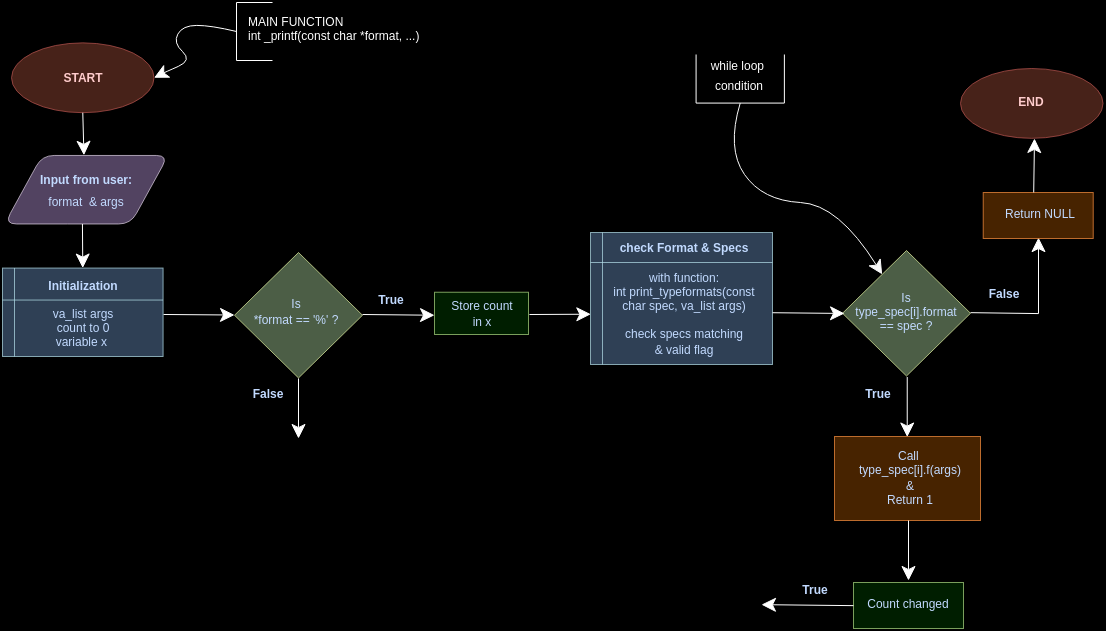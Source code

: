 <mxfile version="24.7.1" type="github">
  <diagram name="Page-1" id="4BZThhxY1CdLsWyg66Nv">
    <mxGraphModel dx="508" dy="501" grid="0" gridSize="10" guides="1" tooltips="1" connect="1" arrows="1" fold="1" page="1" pageScale="1" pageWidth="827" pageHeight="1169" background="#000000" math="0" shadow="0">
      <root>
        <mxCell id="0" />
        <mxCell id="1" parent="0" />
        <mxCell id="cnhxCptydQaN7Sn1GGuR-54" value="" style="strokeWidth=0.5;html=1;shape=mxgraph.flowchart.annotation_1;align=left;pointerEvents=1;strokeColor=#FFFFFF;rotation=-90;" vertex="1" parent="1">
          <mxGeometry x="397.72" y="58.07" width="24.29" height="44.15" as="geometry" />
        </mxCell>
        <mxCell id="cnhxCptydQaN7Sn1GGuR-25" value="" style="endArrow=classic;html=1;rounded=0;strokeColor=#FFFFFF;strokeWidth=0.5;exitX=1;exitY=0.5;exitDx=0;exitDy=0;" edge="1" parent="1">
          <mxGeometry width="50" height="50" relative="1" as="geometry">
            <mxPoint x="525" y="197.08" as="sourcePoint" />
            <mxPoint x="559" y="159.54" as="targetPoint" />
            <Array as="points">
              <mxPoint x="559" y="197.54" />
            </Array>
          </mxGeometry>
        </mxCell>
        <mxCell id="cnhxCptydQaN7Sn1GGuR-46" value="" style="shape=internalStorage;whiteSpace=wrap;html=1;backgroundOutline=1;fillColor=#445C7A;strokeColor=#B5E0EB;dx=6;dy=15;strokeWidth=0.5;opacity=70;" vertex="1" parent="1">
          <mxGeometry x="335" y="157" width="91" height="66" as="geometry" />
        </mxCell>
        <mxCell id="cnhxCptydQaN7Sn1GGuR-1" value="" style="strokeWidth=0.5;html=1;shape=mxgraph.flowchart.annotation_1;align=left;pointerEvents=1;strokeColor=#FFFFFF;rotation=0;" vertex="1" parent="1">
          <mxGeometry x="158" y="42" width="18" height="29" as="geometry" />
        </mxCell>
        <mxCell id="cnhxCptydQaN7Sn1GGuR-2" value="" style="curved=1;endArrow=classic;html=1;rounded=0;strokeColor=#FFFFFF;exitX=0;exitY=0.5;exitDx=0;exitDy=0;exitPerimeter=0;strokeWidth=0.5;" edge="1" parent="1" source="cnhxCptydQaN7Sn1GGuR-1">
          <mxGeometry width="50" height="50" relative="1" as="geometry">
            <mxPoint x="130.553" y="84.005" as="sourcePoint" />
            <mxPoint x="116.776" y="79.641" as="targetPoint" />
            <Array as="points">
              <mxPoint x="145.281" y="53.456" />
              <mxPoint x="131.028" y="53.456" />
              <mxPoint x="126.277" y="62.185" />
              <mxPoint x="135.779" y="70.913" />
              <mxPoint x="122" y="77" />
            </Array>
          </mxGeometry>
        </mxCell>
        <mxCell id="cnhxCptydQaN7Sn1GGuR-3" value="" style="ellipse;whiteSpace=wrap;html=1;fillColor=#663124;strokeColor=#b85450;strokeWidth=0.5;opacity=70;" vertex="1" parent="1">
          <mxGeometry x="45.513" y="62.185" width="71.262" height="34.913" as="geometry" />
        </mxCell>
        <mxCell id="cnhxCptydQaN7Sn1GGuR-5" value="&lt;b style=&quot;font-size: 6px;&quot;&gt;&lt;font style=&quot;font-size: 6px;&quot; color=&quot;#ffcccc&quot;&gt;START&lt;/font&gt;&lt;/b&gt;" style="text;html=1;align=center;verticalAlign=middle;whiteSpace=wrap;rounded=0;fillColor=none;strokeColor=none;fontSize=6;" vertex="1" parent="1">
          <mxGeometry x="66.892" y="73.095" width="28.505" height="13.092" as="geometry" />
        </mxCell>
        <mxCell id="cnhxCptydQaN7Sn1GGuR-6" value="&lt;p style=&quot;line-height: 60%;&quot;&gt;&lt;br&gt;MAIN FUNCTION&lt;br&gt;&lt;br&gt;int _printf(const char *format, ...)&lt;br&gt;&lt;br&gt;&lt;/p&gt;" style="text;align=left;verticalAlign=middle;whiteSpace=wrap;rounded=0;fontColor=#FFFFFF;spacing=2;spacingTop=-1;fontSize=6;labelBackgroundColor=none;html=1;" vertex="1" parent="1">
          <mxGeometry x="162" y="46.68" width="116.94" height="19.64" as="geometry" />
        </mxCell>
        <mxCell id="cnhxCptydQaN7Sn1GGuR-7" value="" style="endArrow=classic;html=1;rounded=0;exitX=0.5;exitY=1;exitDx=0;exitDy=0;strokeColor=#FFFFFF;entryX=0.485;entryY=-0.003;entryDx=0;entryDy=0;entryPerimeter=0;strokeWidth=0.5;" edge="1" parent="1" source="cnhxCptydQaN7Sn1GGuR-3" target="cnhxCptydQaN7Sn1GGuR-8">
          <mxGeometry width="50" height="50" relative="1" as="geometry">
            <mxPoint x="143.38" y="203.145" as="sourcePoint" />
            <mxPoint x="81.145" y="134.628" as="targetPoint" />
          </mxGeometry>
        </mxCell>
        <mxCell id="cnhxCptydQaN7Sn1GGuR-8" value="" style="shape=parallelogram;html=1;strokeWidth=0.5;perimeter=parallelogramPerimeter;whiteSpace=wrap;rounded=1;arcSize=12;size=0.23;fillColor=#76608a;strokeColor=#E1D5E7;fontColor=#ffffff;opacity=70;" vertex="1" parent="1">
          <mxGeometry x="42" y="118.48" width="81.9" height="34.26" as="geometry" />
        </mxCell>
        <mxCell id="cnhxCptydQaN7Sn1GGuR-9" value="&lt;p style=&quot;line-height: 170%; font-size: 6px;&quot;&gt;&lt;font style=&quot;font-size: 6px;&quot;&gt;&lt;b style=&quot;font-size: 6px;&quot;&gt;Input from user: &lt;/b&gt;format&amp;nbsp; &amp;amp; args&lt;/font&gt;&lt;/p&gt;" style="text;html=1;align=center;verticalAlign=middle;whiteSpace=wrap;rounded=0;fillColor=none;strokeColor=none;strokeWidth=1;spacing=9;fontSize=6;fontColor=#C2DAFF;" vertex="1" parent="1">
          <mxGeometry x="51.03" y="129.07" width="63.56" height="13.09" as="geometry" />
        </mxCell>
        <mxCell id="cnhxCptydQaN7Sn1GGuR-12" value="" style="endArrow=classic;html=1;rounded=0;exitX=0.5;exitY=1;exitDx=0;exitDy=0;strokeColor=#FFFFFF;entryX=0.5;entryY=0;entryDx=0;entryDy=0;strokeWidth=0.5;" edge="1" parent="1" target="cnhxCptydQaN7Sn1GGuR-13">
          <mxGeometry width="50" height="50" relative="1" as="geometry">
            <mxPoint x="80.969" y="152.739" as="sourcePoint" />
            <mxPoint x="81.444" y="174.123" as="targetPoint" />
          </mxGeometry>
        </mxCell>
        <mxCell id="cnhxCptydQaN7Sn1GGuR-13" value="" style="shape=internalStorage;whiteSpace=wrap;html=1;backgroundOutline=1;fillColor=#445C7A;strokeColor=#B5E0EB;dx=6;dy=16;strokeWidth=0.5;opacity=70;" vertex="1" parent="1">
          <mxGeometry x="41" y="174.78" width="80.29" height="44.22" as="geometry" />
        </mxCell>
        <mxCell id="cnhxCptydQaN7Sn1GGuR-14" value="&lt;font style=&quot;font-size: 6px;&quot;&gt;&lt;b style=&quot;font-size: 6px;&quot;&gt;Initialization&lt;/b&gt;&lt;/font&gt;&lt;div&gt;&lt;b&gt;&lt;br&gt;&lt;/b&gt;&lt;div style=&quot;font-size: 6px;&quot;&gt;&lt;font style=&quot;font-size: 6px;&quot;&gt;va_list args&lt;/font&gt;&lt;/div&gt;&lt;/div&gt;&lt;div style=&quot;font-size: 6px;&quot;&gt;&lt;font style=&quot;font-size: 6px;&quot;&gt;count to 0&lt;/font&gt;&lt;/div&gt;&lt;div style=&quot;font-size: 6px;&quot;&gt;&lt;font style=&quot;font-size: 6px;&quot;&gt;variable x&amp;nbsp;&lt;/font&gt;&lt;/div&gt;" style="text;html=1;align=center;verticalAlign=middle;whiteSpace=wrap;rounded=0;fillColor=none;strokeColor=none;strokeWidth=1;spacing=9;fontColor=#C2DAFF;fontSize=6;" vertex="1" parent="1">
          <mxGeometry x="54.542" y="191.45" width="53.209" height="13.092" as="geometry" />
        </mxCell>
        <mxCell id="cnhxCptydQaN7Sn1GGuR-21" value="" style="endArrow=classic;html=1;rounded=0;strokeColor=#FFFFFF;strokeWidth=0.5;exitX=1.003;exitY=0.525;exitDx=0;exitDy=0;exitPerimeter=0;" edge="1" parent="1" source="cnhxCptydQaN7Sn1GGuR-13">
          <mxGeometry width="50" height="50" relative="1" as="geometry">
            <mxPoint x="122" y="198" as="sourcePoint" />
            <mxPoint x="157" y="198.26" as="targetPoint" />
          </mxGeometry>
        </mxCell>
        <mxCell id="cnhxCptydQaN7Sn1GGuR-22" value="" style="rhombus;whiteSpace=wrap;html=1;fillColor=#6d8764;strokeColor=#E6F5A3;fontColor=#ffffff;opacity=70;strokeWidth=0.5;" vertex="1" parent="1">
          <mxGeometry x="157" y="167" width="64" height="62.74" as="geometry" />
        </mxCell>
        <mxCell id="cnhxCptydQaN7Sn1GGuR-23" value="Is&lt;div&gt;*format == &#39;%&#39; ?&lt;/div&gt;" style="text;html=1;align=center;verticalAlign=middle;whiteSpace=wrap;rounded=0;fillColor=none;strokeColor=none;strokeWidth=1;spacing=9;fontColor=#C2DAFF;fontSize=6;" vertex="1" parent="1">
          <mxGeometry x="158" y="190.84" width="60" height="13.09" as="geometry" />
        </mxCell>
        <mxCell id="cnhxCptydQaN7Sn1GGuR-44" value="&lt;b&gt;check Format &amp;amp;&amp;nbsp;&lt;/b&gt;&lt;b&gt;Specs&lt;/b&gt;&lt;div&gt;&lt;br&gt;&lt;/div&gt;&lt;div&gt;with function:&lt;/div&gt;&lt;div&gt;int print_typeformats(const char spec, va_list args)&lt;/div&gt;&lt;div&gt;&lt;br&gt;&lt;/div&gt;&lt;div style=&quot;line-height: 130%;&quot;&gt;check specs matching&lt;/div&gt;&lt;div style=&quot;line-height: 130%;&quot;&gt;&amp;amp; valid flag&lt;/div&gt;" style="text;html=1;align=center;verticalAlign=middle;whiteSpace=wrap;rounded=0;fillColor=none;strokeColor=none;strokeWidth=1;spacing=9;fontColor=#C2DAFF;fontSize=6;" vertex="1" parent="1">
          <mxGeometry x="337.64" y="182.54" width="88.36" height="17" as="geometry" />
        </mxCell>
        <mxCell id="cnhxCptydQaN7Sn1GGuR-52" value="&lt;p style=&quot;line-height: 60%;&quot;&gt;while loop&amp;nbsp;&lt;/p&gt;&lt;p style=&quot;line-height: 60%;&quot;&gt;condition&lt;/p&gt;" style="text;align=center;verticalAlign=middle;whiteSpace=wrap;rounded=0;fontColor=#FFFFFF;spacing=2;spacingTop=-1;fontSize=6;labelBackgroundColor=none;html=1;" vertex="1" parent="1">
          <mxGeometry x="351" y="70.06" width="116.94" height="19.64" as="geometry" />
        </mxCell>
        <mxCell id="cnhxCptydQaN7Sn1GGuR-56" value="" style="rhombus;whiteSpace=wrap;html=1;fillColor=#6d8764;strokeColor=#E6F5A3;fontColor=#ffffff;opacity=70;strokeWidth=0.5;" vertex="1" parent="1">
          <mxGeometry x="461" y="166.02" width="64" height="62.74" as="geometry" />
        </mxCell>
        <mxCell id="cnhxCptydQaN7Sn1GGuR-62" value="" style="curved=1;endArrow=classic;html=1;rounded=0;exitX=0;exitY=0.5;exitDx=0;exitDy=0;exitPerimeter=0;strokeColor=#FAFAFA;strokeWidth=0.5;" edge="1" parent="1" source="cnhxCptydQaN7Sn1GGuR-54" target="cnhxCptydQaN7Sn1GGuR-56">
          <mxGeometry width="50" height="50" relative="1" as="geometry">
            <mxPoint x="433" y="223" as="sourcePoint" />
            <mxPoint x="469" y="106" as="targetPoint" />
            <Array as="points">
              <mxPoint x="403" y="115" />
              <mxPoint x="421" y="141" />
              <mxPoint x="459" y="143" />
            </Array>
          </mxGeometry>
        </mxCell>
        <mxCell id="cnhxCptydQaN7Sn1GGuR-64" value="Is&lt;div&gt;type_spec[i].format == spec ?&lt;/div&gt;" style="text;html=1;align=center;verticalAlign=middle;whiteSpace=wrap;rounded=0;fillColor=none;strokeColor=none;strokeWidth=1;spacing=9;fontColor=#C2DAFF;fontSize=6;" vertex="1" parent="1">
          <mxGeometry x="463" y="190.84" width="60" height="13.09" as="geometry" />
        </mxCell>
        <mxCell id="cnhxCptydQaN7Sn1GGuR-69" value="" style="endArrow=classic;html=1;rounded=0;strokeColor=#FFFFFF;strokeWidth=0.5;exitX=1;exitY=0.5;exitDx=0;exitDy=0;entryX=0;entryY=1;entryDx=0;entryDy=0;" edge="1" parent="1">
          <mxGeometry width="50" height="50" relative="1" as="geometry">
            <mxPoint x="426" y="197.11" as="sourcePoint" />
            <mxPoint x="462" y="197.48" as="targetPoint" />
          </mxGeometry>
        </mxCell>
        <mxCell id="cnhxCptydQaN7Sn1GGuR-73" value="" style="endArrow=classic;html=1;rounded=0;strokeColor=#FFFFFF;strokeWidth=0.5;exitX=1;exitY=0.5;exitDx=0;exitDy=0;entryX=0;entryY=1;entryDx=0;entryDy=0;" edge="1" parent="1">
          <mxGeometry width="50" height="50" relative="1" as="geometry">
            <mxPoint x="221" y="198.0" as="sourcePoint" />
            <mxPoint x="257" y="198.37" as="targetPoint" />
          </mxGeometry>
        </mxCell>
        <mxCell id="cnhxCptydQaN7Sn1GGuR-74" value="&lt;b&gt;True&lt;/b&gt;" style="text;html=1;align=center;verticalAlign=middle;whiteSpace=wrap;rounded=0;fillColor=none;strokeColor=none;strokeWidth=1;spacing=9;fontColor=#C2DAFF;fontSize=6;rotation=0;" vertex="1" parent="1">
          <mxGeometry x="190.58" y="182.5" width="89.42" height="17" as="geometry" />
        </mxCell>
        <mxCell id="cnhxCptydQaN7Sn1GGuR-76" value="" style="endArrow=classic;html=1;rounded=0;strokeColor=#FFFFFF;strokeWidth=0.5;exitX=1;exitY=0.5;exitDx=0;exitDy=0;" edge="1" parent="1">
          <mxGeometry width="50" height="50" relative="1" as="geometry">
            <mxPoint x="189" y="230.0" as="sourcePoint" />
            <mxPoint x="189" y="260" as="targetPoint" />
          </mxGeometry>
        </mxCell>
        <mxCell id="cnhxCptydQaN7Sn1GGuR-78" value="&lt;b&gt;False&lt;/b&gt;" style="text;html=1;align=center;verticalAlign=middle;whiteSpace=wrap;rounded=0;fillColor=none;strokeColor=none;strokeWidth=1;spacing=9;fontColor=#C2DAFF;fontSize=6;rotation=0;" vertex="1" parent="1">
          <mxGeometry x="129.64" y="229.74" width="88.36" height="17" as="geometry" />
        </mxCell>
        <mxCell id="cnhxCptydQaN7Sn1GGuR-79" value="&lt;b&gt;False&lt;/b&gt;" style="text;html=1;align=center;verticalAlign=middle;whiteSpace=wrap;rounded=0;fillColor=none;strokeColor=none;strokeWidth=1;spacing=9;fontColor=#C2DAFF;fontSize=6;rotation=0;" vertex="1" parent="1">
          <mxGeometry x="498" y="179" width="88.36" height="17" as="geometry" />
        </mxCell>
        <mxCell id="cnhxCptydQaN7Sn1GGuR-80" value="" style="endArrow=classic;html=1;rounded=0;strokeColor=#FFFFFF;strokeWidth=0.5;exitX=1;exitY=0.5;exitDx=0;exitDy=0;" edge="1" parent="1">
          <mxGeometry width="50" height="50" relative="1" as="geometry">
            <mxPoint x="493.36" y="229.26" as="sourcePoint" />
            <mxPoint x="493.36" y="259.26" as="targetPoint" />
          </mxGeometry>
        </mxCell>
        <mxCell id="cnhxCptydQaN7Sn1GGuR-81" value="&lt;b&gt;True&lt;/b&gt;" style="text;html=1;align=center;verticalAlign=middle;whiteSpace=wrap;rounded=0;fillColor=none;strokeColor=none;strokeWidth=1;spacing=9;fontColor=#C2DAFF;fontSize=6;rotation=0;" vertex="1" parent="1">
          <mxGeometry x="435" y="229" width="88.36" height="17" as="geometry" />
        </mxCell>
        <mxCell id="cnhxCptydQaN7Sn1GGuR-82" value="" style="rounded=0;whiteSpace=wrap;html=1;fillColor=#663300;strokeColor=#FF9340;opacity=70;strokeWidth=0.5;" vertex="1" parent="1">
          <mxGeometry x="457" y="259" width="73" height="42" as="geometry" />
        </mxCell>
        <mxCell id="cnhxCptydQaN7Sn1GGuR-84" value="Call&amp;nbsp;&lt;div&gt;type_spec[i].f(args)&lt;br&gt;&lt;/div&gt;&lt;div&gt;&amp;amp;&lt;/div&gt;&lt;div&gt;Return 1&lt;/div&gt;" style="text;html=1;align=center;verticalAlign=middle;whiteSpace=wrap;rounded=0;fillColor=none;strokeColor=none;strokeWidth=1;spacing=9;fontColor=#C2DAFF;fontSize=6;" vertex="1" parent="1">
          <mxGeometry x="465" y="273.45" width="60" height="13.09" as="geometry" />
        </mxCell>
        <mxCell id="cnhxCptydQaN7Sn1GGuR-86" value="" style="rounded=0;whiteSpace=wrap;html=1;fillColor=#663300;strokeColor=#FF9340;opacity=70;strokeWidth=0.5;" vertex="1" parent="1">
          <mxGeometry x="531.36" y="137" width="55" height="23" as="geometry" />
        </mxCell>
        <mxCell id="cnhxCptydQaN7Sn1GGuR-87" value="Return NULL" style="text;html=1;align=center;verticalAlign=middle;whiteSpace=wrap;rounded=0;fillColor=none;strokeColor=none;strokeWidth=1;spacing=9;fontColor=#C2DAFF;fontSize=6;" vertex="1" parent="1">
          <mxGeometry x="530" y="141" width="60" height="13.09" as="geometry" />
        </mxCell>
        <mxCell id="cnhxCptydQaN7Sn1GGuR-89" value="" style="ellipse;whiteSpace=wrap;html=1;fillColor=#663124;strokeColor=#b85450;strokeWidth=0.5;opacity=70;" vertex="1" parent="1">
          <mxGeometry x="520.003" y="75.005" width="71.262" height="34.913" as="geometry" />
        </mxCell>
        <mxCell id="cnhxCptydQaN7Sn1GGuR-91" value="" style="endArrow=classic;html=1;rounded=0;strokeColor=#FFFFFF;strokeWidth=0.5;exitX=0.459;exitY=-0.001;exitDx=0;exitDy=0;exitPerimeter=0;" edge="1" parent="1" source="cnhxCptydQaN7Sn1GGuR-86">
          <mxGeometry width="50" height="50" relative="1" as="geometry">
            <mxPoint x="557" y="148" as="sourcePoint" />
            <mxPoint x="557" y="110" as="targetPoint" />
            <Array as="points" />
          </mxGeometry>
        </mxCell>
        <mxCell id="cnhxCptydQaN7Sn1GGuR-92" value="&lt;b style=&quot;font-size: 6px;&quot;&gt;&lt;font style=&quot;font-size: 6px;&quot; color=&quot;#ffcccc&quot;&gt;END&lt;/font&gt;&lt;/b&gt;" style="text;html=1;align=center;verticalAlign=middle;whiteSpace=wrap;rounded=0;fillColor=none;strokeColor=none;fontSize=6;" vertex="1" parent="1">
          <mxGeometry x="541.002" y="85.005" width="28.505" height="13.092" as="geometry" />
        </mxCell>
        <mxCell id="cnhxCptydQaN7Sn1GGuR-95" value="" style="rounded=0;whiteSpace=wrap;html=1;fillColor=#003300;strokeColor=#CCFF99;opacity=60;strokeWidth=0.5;" vertex="1" parent="1">
          <mxGeometry x="257" y="186.87" width="47" height="21.13" as="geometry" />
        </mxCell>
        <mxCell id="cnhxCptydQaN7Sn1GGuR-96" value="Store count&lt;div&gt;in x&lt;/div&gt;" style="text;html=1;align=center;verticalAlign=middle;whiteSpace=wrap;rounded=0;fillColor=none;strokeColor=none;strokeWidth=1;spacing=9;fontColor=#C2DAFF;fontSize=6;" vertex="1" parent="1">
          <mxGeometry x="250.5" y="191.83" width="60" height="13.09" as="geometry" />
        </mxCell>
        <mxCell id="cnhxCptydQaN7Sn1GGuR-97" value="" style="rounded=0;whiteSpace=wrap;html=1;fillColor=#003300;strokeColor=#CCFF99;opacity=60;strokeWidth=0.5;" vertex="1" parent="1">
          <mxGeometry x="466.5" y="332" width="55" height="23" as="geometry" />
        </mxCell>
        <mxCell id="cnhxCptydQaN7Sn1GGuR-98" value="Count changed" style="text;html=1;align=center;verticalAlign=middle;whiteSpace=wrap;rounded=0;fillColor=none;strokeColor=none;strokeWidth=1;spacing=9;fontColor=#C2DAFF;fontSize=6;" vertex="1" parent="1">
          <mxGeometry x="463.5" y="336.95" width="60" height="13.09" as="geometry" />
        </mxCell>
        <mxCell id="cnhxCptydQaN7Sn1GGuR-99" value="" style="endArrow=classic;html=1;rounded=0;strokeColor=#FFFFFF;strokeWidth=0.5;exitX=0;exitY=0.5;exitDx=0;exitDy=0;" edge="1" parent="1">
          <mxGeometry width="50" height="50" relative="1" as="geometry">
            <mxPoint x="466.5" y="343.575" as="sourcePoint" />
            <mxPoint x="420.5" y="343.08" as="targetPoint" />
          </mxGeometry>
        </mxCell>
        <mxCell id="cnhxCptydQaN7Sn1GGuR-102" value="" style="endArrow=classic;html=1;rounded=0;strokeColor=#FFFFFF;strokeWidth=0.5;exitX=1.003;exitY=0.525;exitDx=0;exitDy=0;exitPerimeter=0;entryX=-0.028;entryY=0.901;entryDx=0;entryDy=0;entryPerimeter=0;" edge="1" parent="1" target="cnhxCptydQaN7Sn1GGuR-44">
          <mxGeometry width="50" height="50" relative="1" as="geometry">
            <mxPoint x="304.47" y="198" as="sourcePoint" />
            <mxPoint x="339.47" y="198.26" as="targetPoint" />
          </mxGeometry>
        </mxCell>
        <mxCell id="cnhxCptydQaN7Sn1GGuR-103" value="" style="endArrow=classic;html=1;rounded=0;strokeColor=#FFFFFF;strokeWidth=0.5;exitX=1;exitY=0.5;exitDx=0;exitDy=0;" edge="1" parent="1">
          <mxGeometry width="50" height="50" relative="1" as="geometry">
            <mxPoint x="494" y="301.0" as="sourcePoint" />
            <mxPoint x="494" y="331" as="targetPoint" />
          </mxGeometry>
        </mxCell>
        <mxCell id="cnhxCptydQaN7Sn1GGuR-104" value="&lt;b&gt;True&lt;/b&gt;" style="text;html=1;align=center;verticalAlign=middle;whiteSpace=wrap;rounded=0;fillColor=none;strokeColor=none;strokeWidth=1;spacing=9;fontColor=#C2DAFF;fontSize=6;rotation=0;" vertex="1" parent="1">
          <mxGeometry x="403" y="327" width="89.42" height="17" as="geometry" />
        </mxCell>
      </root>
    </mxGraphModel>
  </diagram>
</mxfile>
